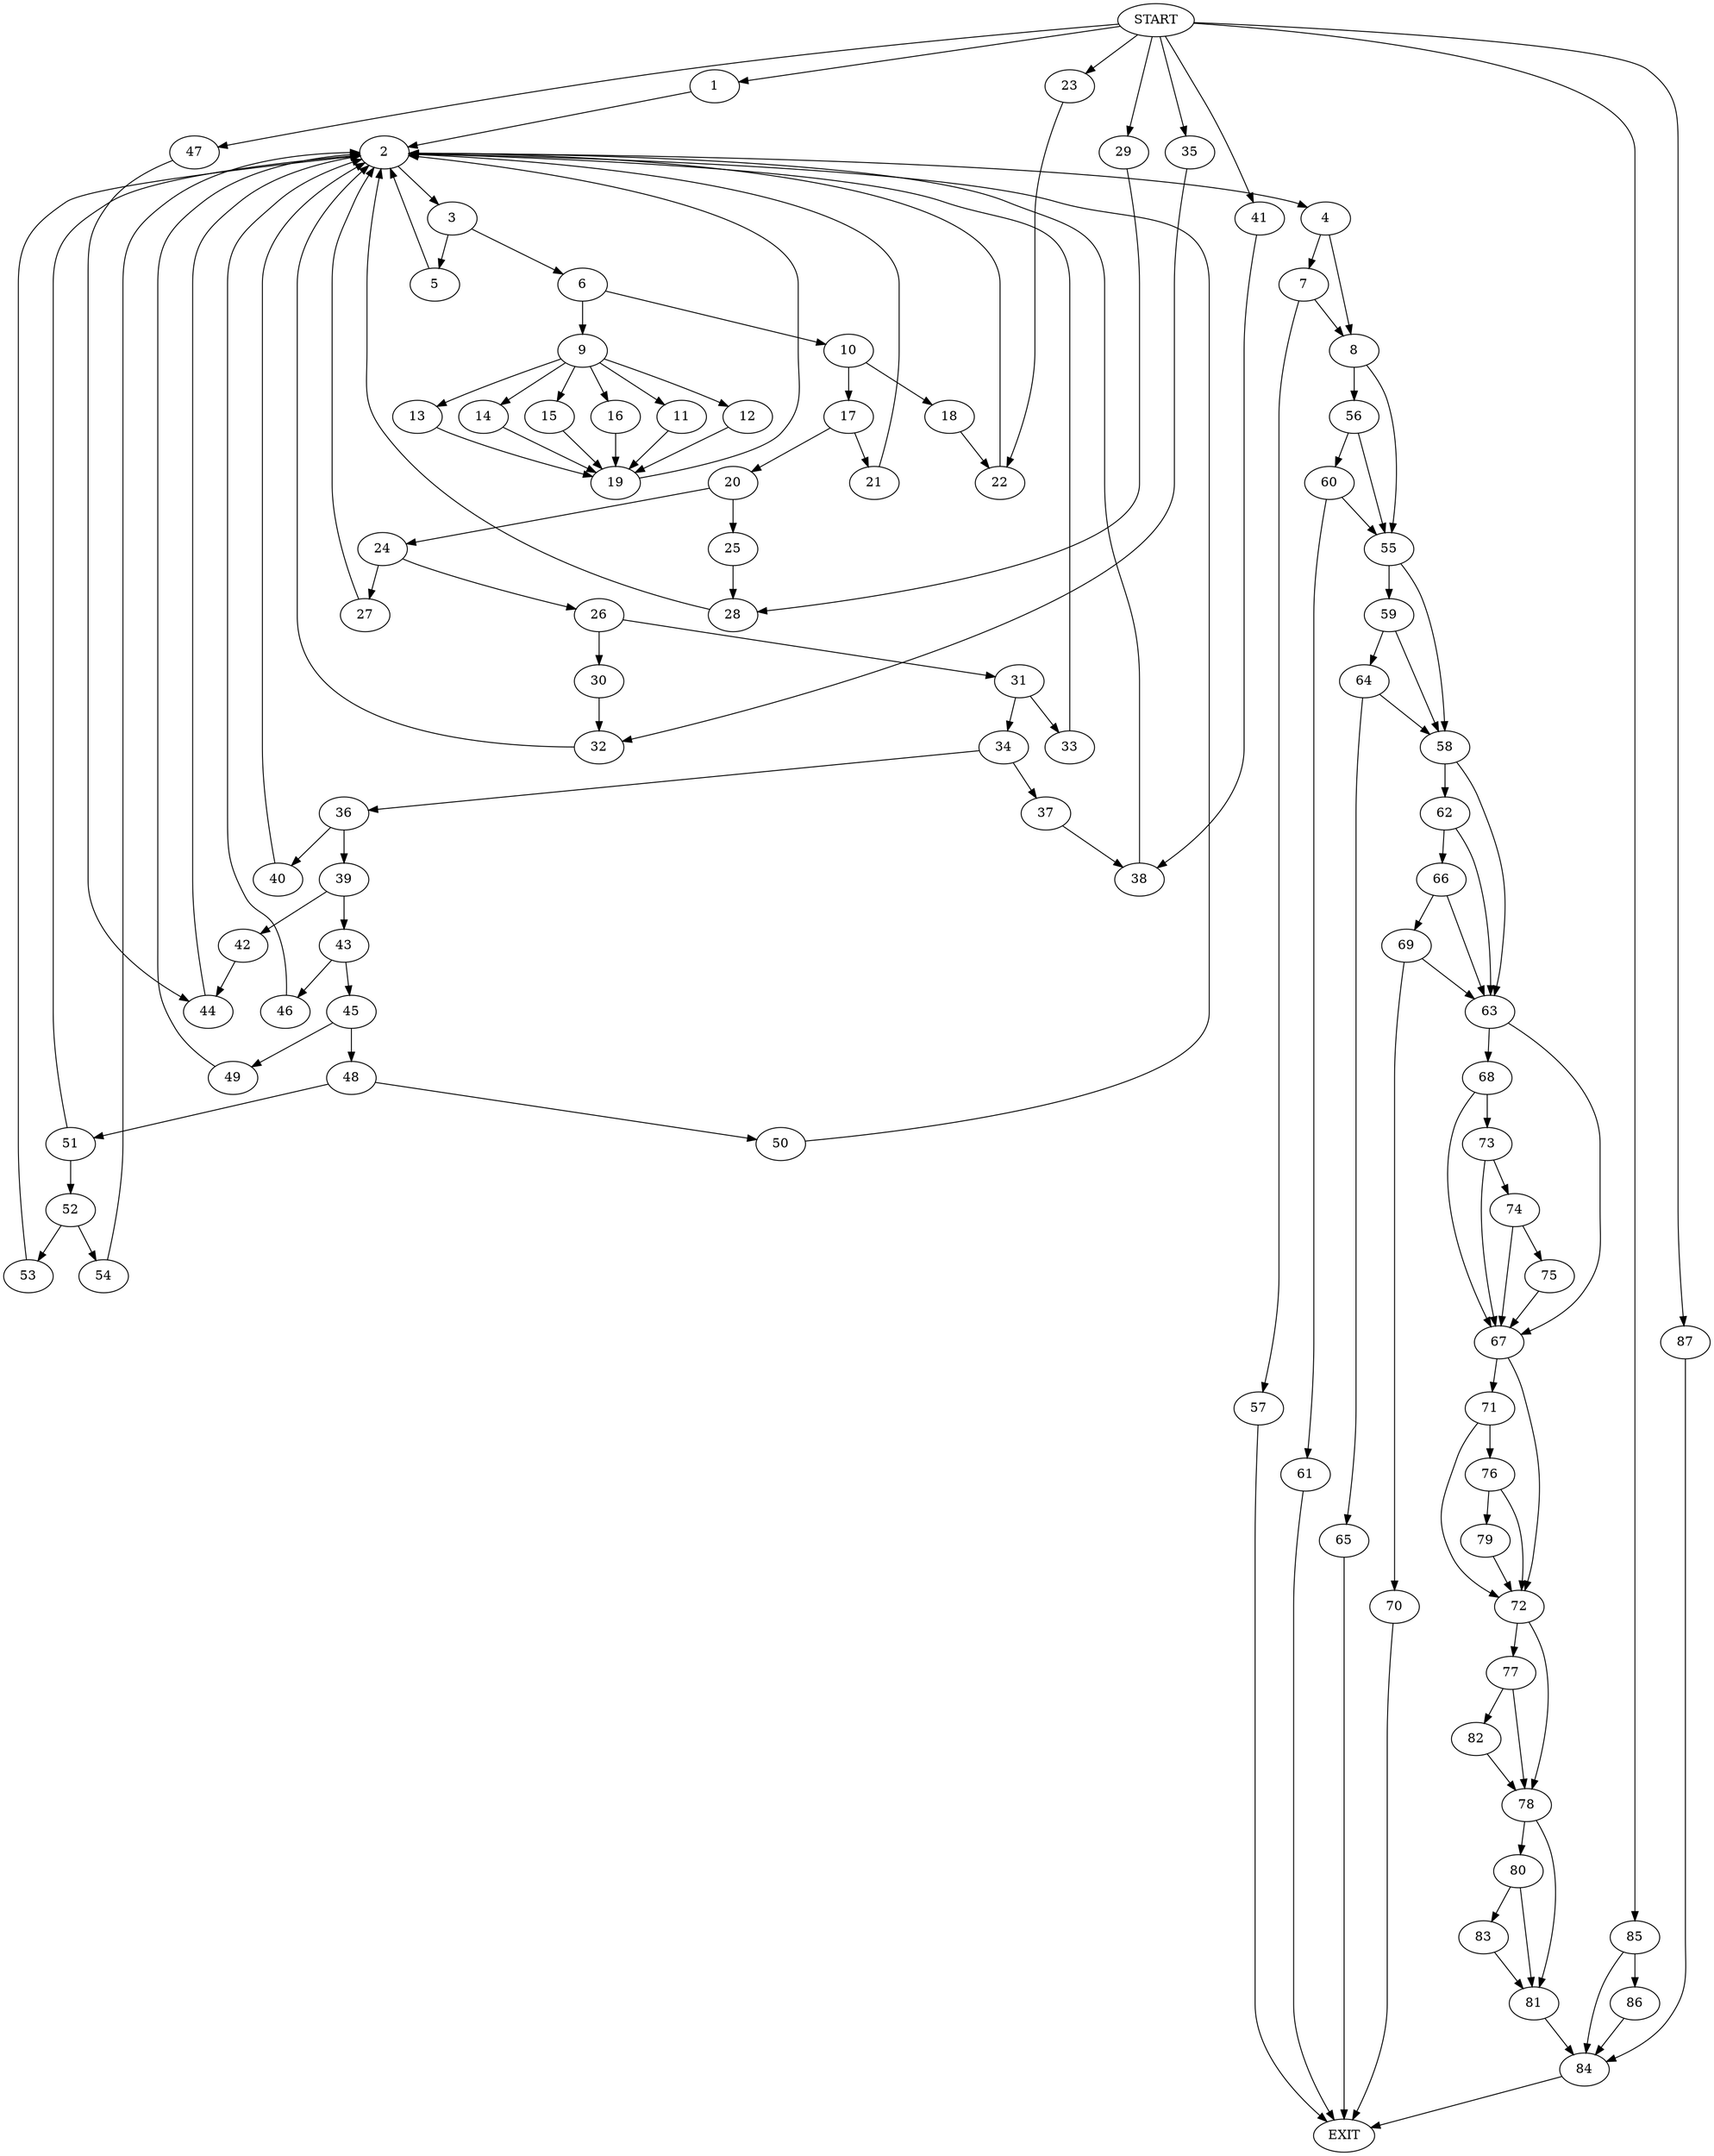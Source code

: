 digraph {
0 [label="START"]
88 [label="EXIT"]
0 -> 1
1 -> 2
2 -> 3
2 -> 4
3 -> 5
3 -> 6
4 -> 7
4 -> 8
6 -> 9
6 -> 10
5 -> 2
9 -> 11
9 -> 12
9 -> 13
9 -> 14
9 -> 15
9 -> 16
10 -> 17
10 -> 18
14 -> 19
11 -> 19
15 -> 19
16 -> 19
12 -> 19
13 -> 19
19 -> 2
17 -> 20
17 -> 21
18 -> 22
22 -> 2
0 -> 23
23 -> 22
20 -> 24
20 -> 25
21 -> 2
24 -> 26
24 -> 27
25 -> 28
28 -> 2
0 -> 29
29 -> 28
26 -> 30
26 -> 31
27 -> 2
30 -> 32
31 -> 33
31 -> 34
32 -> 2
0 -> 35
35 -> 32
34 -> 36
34 -> 37
33 -> 2
37 -> 38
36 -> 39
36 -> 40
38 -> 2
0 -> 41
41 -> 38
39 -> 42
39 -> 43
40 -> 2
42 -> 44
43 -> 45
43 -> 46
44 -> 2
0 -> 47
47 -> 44
46 -> 2
45 -> 48
45 -> 49
49 -> 2
48 -> 50
48 -> 51
51 -> 2
51 -> 52
50 -> 2
52 -> 53
52 -> 54
54 -> 2
53 -> 2
8 -> 55
8 -> 56
7 -> 8
7 -> 57
57 -> 88
55 -> 58
55 -> 59
56 -> 60
56 -> 55
60 -> 61
60 -> 55
61 -> 88
58 -> 62
58 -> 63
59 -> 58
59 -> 64
64 -> 58
64 -> 65
65 -> 88
62 -> 66
62 -> 63
63 -> 67
63 -> 68
66 -> 69
66 -> 63
69 -> 70
69 -> 63
70 -> 88
67 -> 71
67 -> 72
68 -> 67
68 -> 73
73 -> 74
73 -> 67
74 -> 67
74 -> 75
75 -> 67
71 -> 76
71 -> 72
72 -> 77
72 -> 78
76 -> 79
76 -> 72
79 -> 72
78 -> 80
78 -> 81
77 -> 82
77 -> 78
82 -> 78
80 -> 83
80 -> 81
81 -> 84
83 -> 81
84 -> 88
0 -> 85
85 -> 86
85 -> 84
86 -> 84
0 -> 87
87 -> 84
}
